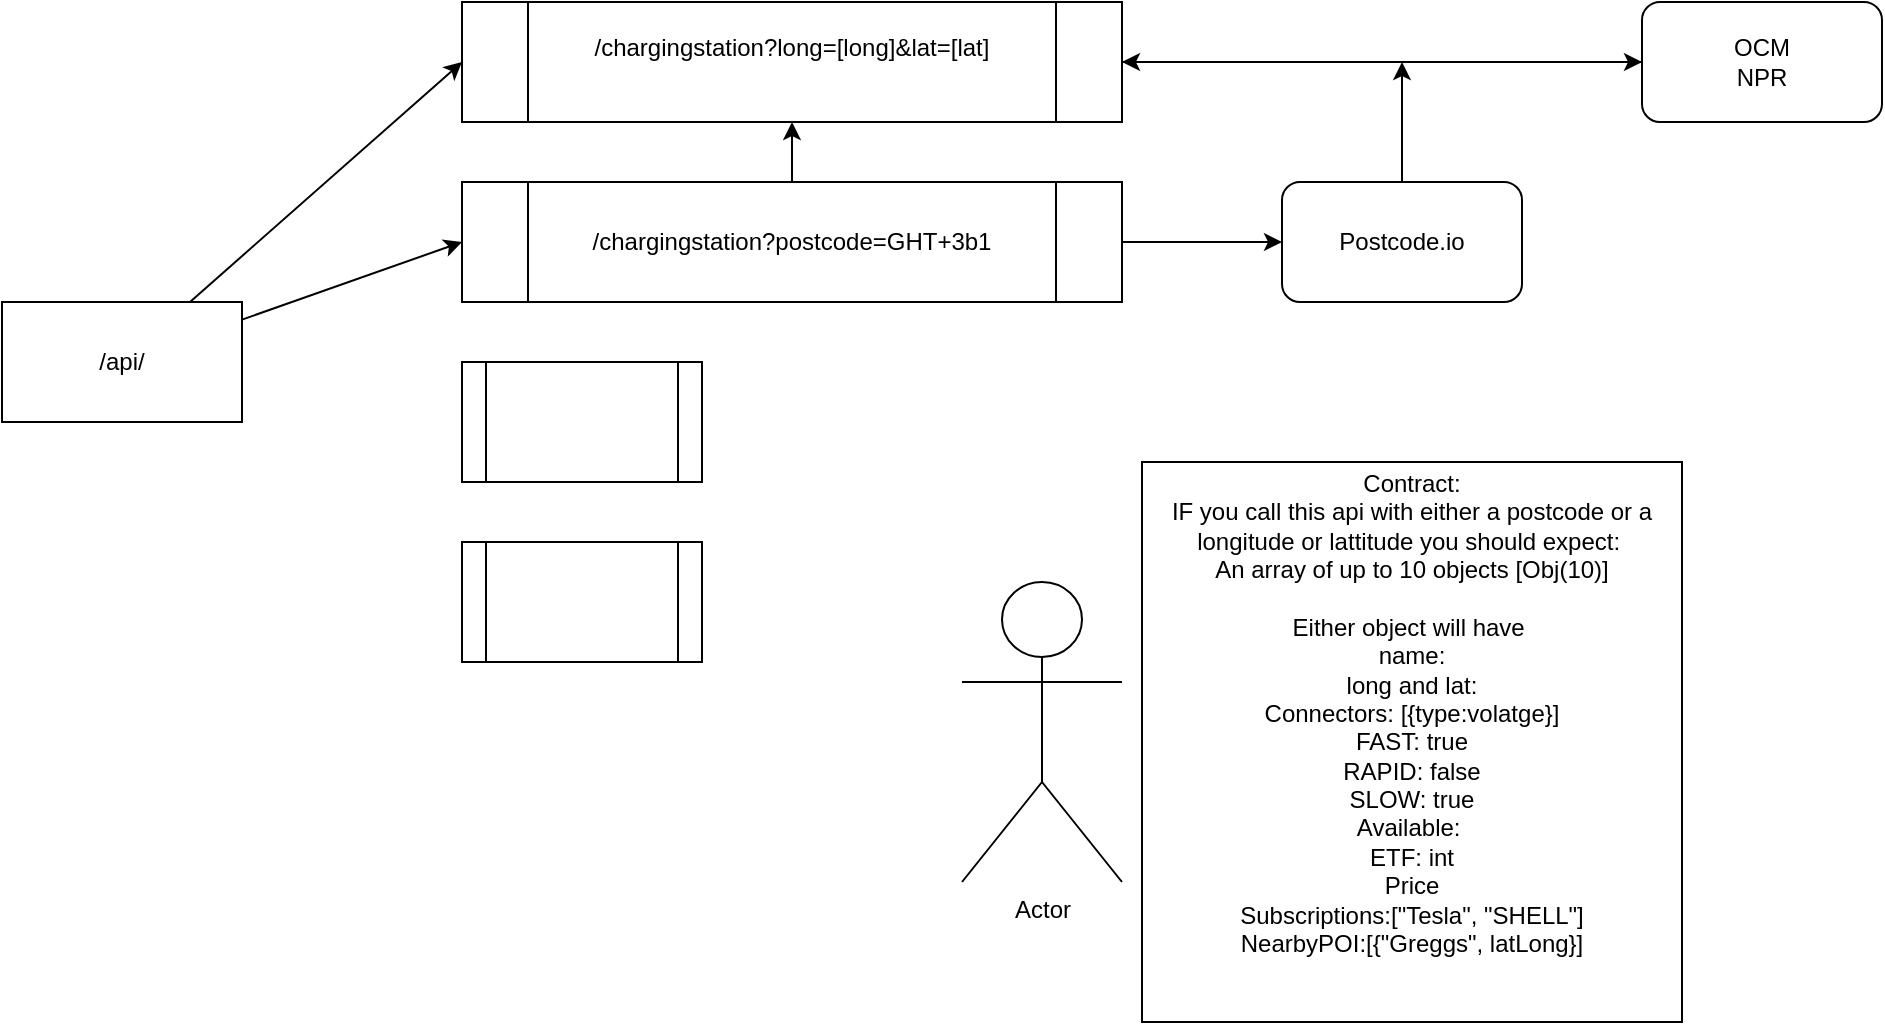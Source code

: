 <mxfile>
    <diagram id="5Q6WeomenHjLuVawHf_3" name="Page-1">
        <mxGraphModel dx="1844" dy="484" grid="1" gridSize="10" guides="1" tooltips="1" connect="1" arrows="1" fold="1" page="1" pageScale="1" pageWidth="850" pageHeight="1100" math="0" shadow="0">
            <root>
                <mxCell id="0"/>
                <mxCell id="1" parent="0"/>
                <mxCell id="7" style="edgeStyle=none;html=1;entryX=0;entryY=0.5;entryDx=0;entryDy=0;" edge="1" parent="1" source="2" target="6">
                    <mxGeometry relative="1" as="geometry"/>
                </mxCell>
                <mxCell id="2" value="/chargingstation?long=[long]&amp;amp;lat=[lat]&lt;br&gt;&amp;nbsp;&amp;nbsp;" style="shape=process;whiteSpace=wrap;html=1;backgroundOutline=1;" vertex="1" parent="1">
                    <mxGeometry x="60" y="50" width="330" height="60" as="geometry"/>
                </mxCell>
                <mxCell id="12" style="edgeStyle=none;html=1;" edge="1" parent="1" source="3" target="2">
                    <mxGeometry relative="1" as="geometry"/>
                </mxCell>
                <mxCell id="13" style="edgeStyle=none;html=1;" edge="1" parent="1" source="3" target="11">
                    <mxGeometry relative="1" as="geometry"/>
                </mxCell>
                <mxCell id="3" value="/chargingstation?postcode=GHT+3b1" style="shape=process;whiteSpace=wrap;html=1;backgroundOutline=1;" vertex="1" parent="1">
                    <mxGeometry x="60" y="140" width="330" height="60" as="geometry"/>
                </mxCell>
                <mxCell id="4" value="" style="shape=process;whiteSpace=wrap;html=1;backgroundOutline=1;" vertex="1" parent="1">
                    <mxGeometry x="60" y="230" width="120" height="60" as="geometry"/>
                </mxCell>
                <mxCell id="5" value="" style="shape=process;whiteSpace=wrap;html=1;backgroundOutline=1;" vertex="1" parent="1">
                    <mxGeometry x="60" y="320" width="120" height="60" as="geometry"/>
                </mxCell>
                <mxCell id="8" style="edgeStyle=none;html=1;" edge="1" parent="1" source="6">
                    <mxGeometry relative="1" as="geometry">
                        <mxPoint x="390" y="80" as="targetPoint"/>
                    </mxGeometry>
                </mxCell>
                <mxCell id="6" value="OCM&lt;br&gt;NPR" style="rounded=1;whiteSpace=wrap;html=1;" vertex="1" parent="1">
                    <mxGeometry x="650" y="50" width="120" height="60" as="geometry"/>
                </mxCell>
                <mxCell id="10" style="edgeStyle=none;html=1;entryX=0;entryY=0.5;entryDx=0;entryDy=0;" edge="1" parent="1" source="9" target="2">
                    <mxGeometry relative="1" as="geometry"/>
                </mxCell>
                <mxCell id="15" style="edgeStyle=none;html=1;entryX=0;entryY=0.5;entryDx=0;entryDy=0;" edge="1" parent="1" source="9" target="3">
                    <mxGeometry relative="1" as="geometry"/>
                </mxCell>
                <mxCell id="9" value="/api/" style="rounded=0;whiteSpace=wrap;html=1;" vertex="1" parent="1">
                    <mxGeometry x="-170" y="200" width="120" height="60" as="geometry"/>
                </mxCell>
                <mxCell id="14" style="edgeStyle=none;html=1;" edge="1" parent="1" source="11">
                    <mxGeometry relative="1" as="geometry">
                        <mxPoint x="530" y="80" as="targetPoint"/>
                    </mxGeometry>
                </mxCell>
                <mxCell id="11" value="Postcode.io" style="rounded=1;whiteSpace=wrap;html=1;" vertex="1" parent="1">
                    <mxGeometry x="470" y="140" width="120" height="60" as="geometry"/>
                </mxCell>
                <mxCell id="19" value="Actor" style="shape=umlActor;verticalLabelPosition=bottom;verticalAlign=top;html=1;outlineConnect=0;" vertex="1" parent="1">
                    <mxGeometry x="310" y="340" width="80" height="150" as="geometry"/>
                </mxCell>
                <mxCell id="20" value="Contract:&lt;br&gt;IF you call this api with either a postcode or a longitude or lattitude you should expect:&amp;nbsp;&lt;br&gt;An array of up to 10 objects [Obj(10)]&lt;br&gt;&lt;br&gt;Either object will have&amp;nbsp;&lt;br&gt;name:&lt;br&gt;long and lat:&lt;br&gt;Connectors: [{type:volatge}]&lt;br&gt;FAST: true&lt;br&gt;RAPID: false&lt;br&gt;SLOW: true&lt;br&gt;Available:&amp;nbsp;&lt;br&gt;ETF: int&lt;br&gt;Price&lt;br&gt;Subscriptions:[&quot;Tesla&quot;, &quot;SHELL&quot;]&lt;br&gt;NearbyPOI:[{&quot;Greggs&quot;, latLong}]&lt;br&gt;&lt;br&gt;&amp;nbsp;" style="rounded=0;whiteSpace=wrap;html=1;" vertex="1" parent="1">
                    <mxGeometry x="400" y="280" width="270" height="280" as="geometry"/>
                </mxCell>
            </root>
        </mxGraphModel>
    </diagram>
</mxfile>